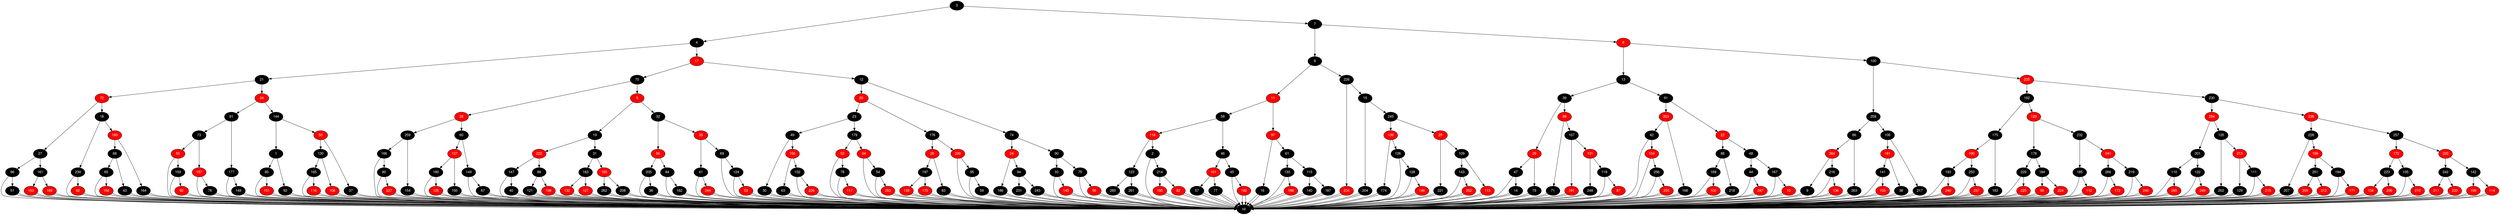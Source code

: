 digraph RB_Teste {
	node [fontname="Helvetica,Arial,sans-serif" style="filled"]
	edge [fontname="Helvetica,Arial,sans-serif" color="black"]

	{
		node [fillcolor=" black" fontcolor=" white"] nil 
		node [fillcolor=" black" fontcolor=" white"] 3 
		node [fillcolor=" black" fontcolor=" white"] 4 
		node [fillcolor=" black" fontcolor=" white"] 21 
		node [fillcolor=" red" fontcolor=" white"] 72 
		node [fillcolor=" black" fontcolor=" white"] 27 
		node [fillcolor=" black" fontcolor=" white"] 96 
		node [fillcolor=" black" fontcolor=" white"] 51 
		node [fillcolor=" black" fontcolor=" white"] 161 
		node [fillcolor=" red" fontcolor=" white"] 153 
		node [fillcolor=" red" fontcolor=" white"] 189 
		node [fillcolor=" black" fontcolor=" white"] 18 
		node [fillcolor=" black" fontcolor=" white"] 239 
		node [fillcolor=" red" fontcolor=" white"] 62 
		node [fillcolor=" red" fontcolor=" white"] 160 
		node [fillcolor=" black" fontcolor=" white"] 68 
		node [fillcolor=" black" fontcolor=" white"] 65 
		node [fillcolor=" red" fontcolor=" white"] 158 
		node [fillcolor=" black" fontcolor=" white"] 43 
		node [fillcolor=" black" fontcolor=" white"] 164 
		node [fillcolor=" red" fontcolor=" white"] 34 
		node [fillcolor=" black" fontcolor=" white"] 81 
		node [fillcolor=" black" fontcolor=" white"] 73 
		node [fillcolor=" red" fontcolor=" white"] 55 
		node [fillcolor=" black" fontcolor=" white"] 159 
		node [fillcolor=" red" fontcolor=" white"] 92 
		node [fillcolor=" red" fontcolor=" white"] 157 
		node [fillcolor=" black" fontcolor=" white"] 76 
		node [fillcolor=" black" fontcolor=" white"] 177 
		node [fillcolor=" black" fontcolor=" white"] 148 
		node [fillcolor=" black" fontcolor=" white"] 144 
		node [fillcolor=" black" fontcolor=" white"] 1 
		node [fillcolor=" black" fontcolor=" white"] 85 
		node [fillcolor=" red" fontcolor=" white"] 151 
		node [fillcolor=" black" fontcolor=" white"] 93 
		node [fillcolor=" red" fontcolor=" white"] 50 
		node [fillcolor=" black" fontcolor=" white"] 130 
		node [fillcolor=" black" fontcolor=" white"] 165 
		node [fillcolor=" red" fontcolor=" white"] 116 
		node [fillcolor=" red" fontcolor=" white"] 108 
		node [fillcolor=" black" fontcolor=" white"] 37 
		node [fillcolor=" red" fontcolor=" white"] 17 
		node [fillcolor=" black" fontcolor=" white"] 70 
		node [fillcolor=" red" fontcolor=" white"] 28 
		node [fillcolor=" black" fontcolor=" white"] 259 
		node [fillcolor=" black" fontcolor=" white"] 166 
		node [fillcolor=" black" fontcolor=" white"] 80 
		node [fillcolor=" red" fontcolor=" white"] 227 
		node [fillcolor=" black" fontcolor=" white"] 154 
		node [fillcolor=" black" fontcolor=" white"] 60 
		node [fillcolor=" red" fontcolor=" white"] 137 
		node [fillcolor=" black" fontcolor=" white"] 180 
		node [fillcolor=" red" fontcolor=" white"] 125 
		node [fillcolor=" black" fontcolor=" white"] 150 
		node [fillcolor=" black" fontcolor=" white"] 149 
		node [fillcolor=" black" fontcolor=" white"] 67 
		node [fillcolor=" red" fontcolor=" white"] 5 
		node [fillcolor=" black" fontcolor=" white"] 19 
		node [fillcolor=" red" fontcolor=" white"] 222 
		node [fillcolor=" black" fontcolor=" white"] 147 
		node [fillcolor=" black" fontcolor=" white"] 40 
		node [fillcolor=" black" fontcolor=" white"] 88 
		node [fillcolor=" black" fontcolor=" white"] 121 
		node [fillcolor=" red" fontcolor=" white"] 198 
		node [fillcolor=" black" fontcolor=" white"] 31 
		node [fillcolor=" black" fontcolor=" white"] 163 
		node [fillcolor=" red" fontcolor=" white"] 132 
		node [fillcolor=" red" fontcolor=" white"] 127 
		node [fillcolor=" red" fontcolor=" white"] 155 
		node [fillcolor=" black" fontcolor=" white"] 262 
		node [fillcolor=" black" fontcolor=" white"] 208 
		node [fillcolor=" black" fontcolor=" white"] 32 
		node [fillcolor=" red" fontcolor=" white"] 56 
		node [fillcolor=" black" fontcolor=" white"] 205 
		node [fillcolor=" black" fontcolor=" white"] 36 
		node [fillcolor=" black" fontcolor=" white"] 84 
		node [fillcolor=" black" fontcolor=" white"] 162 
		node [fillcolor=" red" fontcolor=" white"] 35 
		node [fillcolor=" black" fontcolor=" white"] 41 
		node [fillcolor=" red" fontcolor=" white"] 244 
		node [fillcolor=" black" fontcolor=" white"] 69 
		node [fillcolor=" black" fontcolor=" white"] 124 
		node [fillcolor=" red" fontcolor=" white"] 53 
		node [fillcolor=" black" fontcolor=" white"] 12 
		node [fillcolor=" red" fontcolor=" white"] 20 
		node [fillcolor=" black" fontcolor=" white"] 23 
		node [fillcolor=" black" fontcolor=" white"] 49 
		node [fillcolor=" black" fontcolor=" white"] 30 
		node [fillcolor=" red" fontcolor=" white"] 156 
		node [fillcolor=" black" fontcolor=" white"] 63 
		node [fillcolor=" black" fontcolor=" white"] 152 
		node [fillcolor=" red" fontcolor=" white"] 236 
		node [fillcolor=" black" fontcolor=" white"] 179 
		node [fillcolor=" red" fontcolor=" white"] 52 
		node [fillcolor=" black" fontcolor=" white"] 78 
		node [fillcolor=" red" fontcolor=" white"] 117 
		node [fillcolor=" red" fontcolor=" white"] 64 
		node [fillcolor=" black" fontcolor=" white"] 54 
		node [fillcolor=" red" fontcolor=" white"] 253 
		node [fillcolor=" black" fontcolor=" white"] 176 
		node [fillcolor=" red" fontcolor=" white"] 26 
		node [fillcolor=" black" fontcolor=" white"] 197 
		node [fillcolor=" red" fontcolor=" white"] 139 
		node [fillcolor=" red" fontcolor=" white"] 170 
		node [fillcolor=" black" fontcolor=" white"] 83 
		node [fillcolor=" red" fontcolor=" white"] 200 
		node [fillcolor=" black" fontcolor=" white"] 95 
		node [fillcolor=" black" fontcolor=" white"] 59 
		node [fillcolor=" black" fontcolor=" white"] 74 
		node [fillcolor=" red" fontcolor=" white"] 24 
		node [fillcolor=" black" fontcolor=" white"] 186 
		node [fillcolor=" black" fontcolor=" white"] 94 
		node [fillcolor=" black" fontcolor=" white"] 231 
		node [fillcolor=" black" fontcolor=" white"] 243 
		node [fillcolor=" black" fontcolor=" white"] 90 
		node [fillcolor=" black" fontcolor=" white"] 33 
		node [fillcolor=" red" fontcolor=" white"] 145 
		node [fillcolor=" black" fontcolor=" white"] 75 
		node [fillcolor=" red" fontcolor=" white"] 98 
		node [fillcolor=" black" fontcolor=" white"] 7 
		node [fillcolor=" black" fontcolor=" white"] 8 
		node [fillcolor=" red" fontcolor=" white"] 11 
		node [fillcolor=" black" fontcolor=" white"] 58 
		node [fillcolor=" red" fontcolor=" white"] 118 
		node [fillcolor=" black" fontcolor=" white"] 123 
		node [fillcolor=" black" fontcolor=" white"] 260 
		node [fillcolor=" black" fontcolor=" white"] 261 
		node [fillcolor=" black" fontcolor=" white"] 2 
		node [fillcolor=" black" fontcolor=" white"] 214 
		node [fillcolor=" red" fontcolor=" white"] 195 
		node [fillcolor=" red" fontcolor=" white"] 82 
		node [fillcolor=" black" fontcolor=" white"] 46 
		node [fillcolor=" red" fontcolor=" white"] 101 
		node [fillcolor=" black" fontcolor=" white"] 57 
		node [fillcolor=" black" fontcolor=" white"] 77 
		node [fillcolor=" black" fontcolor=" white"] 45 
		node [fillcolor=" red" fontcolor=" white"] 192 
		node [fillcolor=" red" fontcolor=" white"] 97 
		node [fillcolor=" black" fontcolor=" white"] 16 
		node [fillcolor=" black" fontcolor=" white"] 61 
		node [fillcolor=" black" fontcolor=" white"] 133 
		node [fillcolor=" red" fontcolor=" white"] 188 
		node [fillcolor=" black" fontcolor=" white"] 115 
		node [fillcolor=" black" fontcolor=" white"] 140 
		node [fillcolor=" black" fontcolor=" white"] 187 
		node [fillcolor=" black" fontcolor=" white"] 226 
		node [fillcolor=" red" fontcolor=" white"] 234 
		node [fillcolor=" black" fontcolor=" white"] 15 
		node [fillcolor=" black" fontcolor=" white"] 204 
		node [fillcolor=" black" fontcolor=" white"] 245 
		node [fillcolor=" red" fontcolor=" white"] 138 
		node [fillcolor=" black" fontcolor=" white"] 174 
		node [fillcolor=" black" fontcolor=" white"] 126 
		node [fillcolor=" black" fontcolor=" white"] 128 
		node [fillcolor=" red" fontcolor=" white"] 146 
		node [fillcolor=" red" fontcolor=" white"] 25 
		node [fillcolor=" black" fontcolor=" white"] 221 
		node [fillcolor=" black" fontcolor=" white"] 109 
		node [fillcolor=" black" fontcolor=" white"] 143 
		node [fillcolor=" red" fontcolor=" white"] 252 
		node [fillcolor=" red" fontcolor=" white"] 113 
		node [fillcolor=" red" fontcolor=" white"] 6 
		node [fillcolor=" black" fontcolor=" white"] 13 
		node [fillcolor=" black" fontcolor=" white"] 39 
		node [fillcolor=" red" fontcolor=" white"] 29 
		node [fillcolor=" black" fontcolor=" white"] 47 
		node [fillcolor=" black" fontcolor=" white"] 14 
		node [fillcolor=" black" fontcolor=" white"] 79 
		node [fillcolor=" red" fontcolor=" white"] 89 
		node [fillcolor=" black" fontcolor=" white"] 71 
		node [fillcolor=" black" fontcolor=" white"] 107 
		node [fillcolor=" red" fontcolor=" white"] 191 
		node [fillcolor=" red" fontcolor=" white"] 131 
		node [fillcolor=" black" fontcolor=" white"] 248 
		node [fillcolor=" black" fontcolor=" white"] 119 
		node [fillcolor=" red" fontcolor=" white"] 87 
		node [fillcolor=" black" fontcolor=" white"] 91 
		node [fillcolor=" red" fontcolor=" white"] 203 
		node [fillcolor=" black" fontcolor=" white"] 42 
		node [fillcolor=" red" fontcolor=" white"] 104 
		node [fillcolor=" black" fontcolor=" white"] 256 
		node [fillcolor=" red" fontcolor=" white"] 255 
		node [fillcolor=" black" fontcolor=" white"] 168 
		node [fillcolor=" red" fontcolor=" white"] 22 
		node [fillcolor=" black" fontcolor=" white"] 86 
		node [fillcolor=" black" fontcolor=" white"] 169 
		node [fillcolor=" red" fontcolor=" white"] 102 
		node [fillcolor=" black" fontcolor=" white"] 218 
		node [fillcolor=" black" fontcolor=" white"] 48 
		node [fillcolor=" black" fontcolor=" white"] 44 
		node [fillcolor=" red" fontcolor=" white"] 247 
		node [fillcolor=" black" fontcolor=" white"] 167 
		node [fillcolor=" red" fontcolor=" white"] 10 
		node [fillcolor=" black" fontcolor=" white"] 100 
		node [fillcolor=" black" fontcolor=" white"] 258 
		node [fillcolor=" black" fontcolor=" white"] 66 
		node [fillcolor=" red" fontcolor=" white"] 264 
		node [fillcolor=" black" fontcolor=" white"] 9 
		node [fillcolor=" black" fontcolor=" white"] 216 
		node [fillcolor=" red" fontcolor=" white"] 136 
		node [fillcolor=" black" fontcolor=" white"] 263 
		node [fillcolor=" black" fontcolor=" white"] 106 
		node [fillcolor=" red" fontcolor=" white"] 181 
		node [fillcolor=" black" fontcolor=" white"] 141 
		node [fillcolor=" red" fontcolor=" white"] 103 
		node [fillcolor=" black" fontcolor=" white"] 38 
		node [fillcolor=" black" fontcolor=" white"] 217 
		node [fillcolor=" red" fontcolor=" white"] 235 
		node [fillcolor=" black" fontcolor=" white"] 182 
		node [fillcolor=" black" fontcolor=" white"] 175 
		node [fillcolor=" red" fontcolor=" white"] 190 
		node [fillcolor=" black" fontcolor=" white"] 193 
		node [fillcolor=" red" fontcolor=" white"] 240 
		node [fillcolor=" black" fontcolor=" white"] 250 
		node [fillcolor=" red" fontcolor=" white"] 237 
		node [fillcolor=" black" fontcolor=" white"] 183 
		node [fillcolor=" red" fontcolor=" white"] 120 
		node [fillcolor=" black" fontcolor=" white"] 178 
		node [fillcolor=" black" fontcolor=" white"] 229 
		node [fillcolor=" red" fontcolor=" white"] 225 
		node [fillcolor=" black" fontcolor=" white"] 184 
		node [fillcolor=" red" fontcolor=" white"] 99 
		node [fillcolor=" red" fontcolor=" white"] 224 
		node [fillcolor=" black" fontcolor=" white"] 232 
		node [fillcolor=" black" fontcolor=" white"] 185 
		node [fillcolor=" red" fontcolor=" white"] 112 
		node [fillcolor=" red" fontcolor=" white"] 241 
		node [fillcolor=" black" fontcolor=" white"] 266 
		node [fillcolor=" red" fontcolor=" white"] 173 
		node [fillcolor=" black" fontcolor=" white"] 219 
		node [fillcolor=" red" fontcolor=" white"] 246 
		node [fillcolor=" black" fontcolor=" white"] 230 
		node [fillcolor=" red" fontcolor=" white"] 254 
		node [fillcolor=" black" fontcolor=" white"] 201 
		node [fillcolor=" black" fontcolor=" white"] 110 
		node [fillcolor=" red" fontcolor=" white"] 265 
		node [fillcolor=" black" fontcolor=" white"] 122 
		node [fillcolor=" red" fontcolor=" white"] 249 
		node [fillcolor=" black" fontcolor=" white"] 135 
		node [fillcolor=" black" fontcolor=" white"] 202 
		node [fillcolor=" red" fontcolor=" white"] 213 
		node [fillcolor=" black" fontcolor=" white"] 129 
		node [fillcolor=" black" fontcolor=" white"] 111 
		node [fillcolor=" red" fontcolor=" white"] 215 
		node [fillcolor=" red" fontcolor=" white"] 238 
		node [fillcolor=" black" fontcolor=" white"] 228 
		node [fillcolor=" black" fontcolor=" white"] 207 
		node [fillcolor=" red" fontcolor=" white"] 196 
		node [fillcolor=" black" fontcolor=" white"] 251 
		node [fillcolor=" red" fontcolor=" white"] 209 
		node [fillcolor=" red" fontcolor=" white"] 212 
		node [fillcolor=" black" fontcolor=" white"] 194 
		node [fillcolor=" red" fontcolor=" white"] 171 
		node [fillcolor=" black" fontcolor=" white"] 257 
		node [fillcolor=" red" fontcolor=" white"] 172 
		node [fillcolor=" black" fontcolor=" white"] 223 
		node [fillcolor=" red" fontcolor=" white"] 134 
		node [fillcolor=" red" fontcolor=" white"] 206 
		node [fillcolor=" black" fontcolor=" white"] 105 
		node [fillcolor=" red" fontcolor=" white"] 210 
		node [fillcolor=" red" fontcolor=" white"] 220 
		node [fillcolor=" black" fontcolor=" white"] 242 
		node [fillcolor=" red" fontcolor=" white"] 211 
		node [fillcolor=" red" fontcolor=" white"] 233 
		node [fillcolor=" black" fontcolor=" white"] 142 
		node [fillcolor=" red" fontcolor=" white"] 199 
		node [fillcolor=" red" fontcolor=" white"] 114 
	}

	3 -> 4 
	3 -> 7 
	4 -> 21 
	4 -> 17 
	21 -> 72 
	21 -> 34 
	72 -> 27 
	72 -> 18 
	27 -> 96 
	27 -> 161 
	96 -> 51 
	96 -> nil 
	51 -> nil 
	51 -> nil 
	161 -> 153 
	161 -> 189 
	153 -> nil 
	153 -> nil 
	189 -> nil 
	189 -> nil 
	18 -> 239 
	18 -> 160 
	239 -> 62 
	239 -> nil 
	62 -> nil 
	62 -> nil 
	160 -> 68 
	160 -> 164 
	68 -> 65 
	68 -> 43 
	65 -> 158 
	65 -> nil 
	158 -> nil 
	158 -> nil 
	43 -> nil 
	43 -> nil 
	164 -> nil 
	164 -> nil 
	34 -> 81 
	34 -> 144 
	81 -> 73 
	81 -> 177 
	73 -> 55 
	73 -> 157 
	55 -> 159 
	55 -> nil 
	159 -> 92 
	159 -> nil 
	92 -> nil 
	92 -> nil 
	157 -> 76 
	157 -> nil 
	76 -> nil 
	76 -> nil 
	177 -> 148 
	177 -> nil 
	148 -> nil 
	148 -> nil 
	144 -> 1 
	144 -> 50 
	1 -> 85 
	1 -> 93 
	85 -> 151 
	85 -> nil 
	151 -> nil 
	151 -> nil 
	93 -> nil 
	93 -> nil 
	50 -> 130 
	50 -> 37 
	130 -> 165 
	130 -> 108 
	165 -> 116 
	165 -> nil 
	116 -> nil 
	116 -> nil 
	108 -> nil 
	108 -> nil 
	37 -> nil 
	37 -> nil 
	17 -> 70 
	17 -> 12 
	70 -> 28 
	70 -> 5 
	28 -> 259 
	28 -> 60 
	259 -> 166 
	259 -> 154 
	166 -> 80 
	166 -> nil 
	80 -> 227 
	80 -> nil 
	227 -> nil 
	227 -> nil 
	154 -> nil 
	154 -> nil 
	60 -> 137 
	60 -> 149 
	137 -> 180 
	137 -> 150 
	180 -> 125 
	180 -> nil 
	125 -> nil 
	125 -> nil 
	150 -> nil 
	150 -> nil 
	149 -> 67 
	149 -> nil 
	67 -> nil 
	67 -> nil 
	5 -> 19 
	5 -> 32 
	19 -> 222 
	19 -> 31 
	222 -> 147 
	222 -> 88 
	147 -> 40 
	147 -> nil 
	40 -> nil 
	40 -> nil 
	88 -> 121 
	88 -> 198 
	121 -> nil 
	121 -> nil 
	198 -> nil 
	198 -> nil 
	31 -> 163 
	31 -> 155 
	163 -> 132 
	163 -> 127 
	132 -> nil 
	132 -> nil 
	127 -> nil 
	127 -> nil 
	155 -> 262 
	155 -> 208 
	262 -> nil 
	262 -> nil 
	208 -> nil 
	208 -> nil 
	32 -> 56 
	32 -> 35 
	56 -> 205 
	56 -> 84 
	205 -> 36 
	205 -> nil 
	36 -> nil 
	36 -> nil 
	84 -> 162 
	84 -> nil 
	162 -> nil 
	162 -> nil 
	35 -> 41 
	35 -> 69 
	41 -> 244 
	41 -> nil 
	244 -> nil 
	244 -> nil 
	69 -> 124 
	69 -> nil 
	124 -> 53 
	124 -> nil 
	53 -> nil 
	53 -> nil 
	12 -> 20 
	12 -> 74 
	20 -> 23 
	20 -> 176 
	23 -> 49 
	23 -> 179 
	49 -> 30 
	49 -> 156 
	30 -> nil 
	30 -> nil 
	156 -> 63 
	156 -> 152 
	63 -> nil 
	63 -> nil 
	152 -> 236 
	152 -> nil 
	236 -> nil 
	236 -> nil 
	179 -> 52 
	179 -> 64 
	52 -> 78 
	52 -> nil 
	78 -> 117 
	78 -> nil 
	117 -> nil 
	117 -> nil 
	64 -> 54 
	64 -> nil 
	54 -> 253 
	54 -> nil 
	253 -> nil 
	253 -> nil 
	176 -> 26 
	176 -> 200 
	26 -> 197 
	26 -> 83 
	197 -> 139 
	197 -> 170 
	139 -> nil 
	139 -> nil 
	170 -> nil 
	170 -> nil 
	83 -> nil 
	83 -> nil 
	200 -> 95 
	200 -> nil 
	95 -> 59 
	95 -> nil 
	59 -> nil 
	59 -> nil 
	74 -> 24 
	74 -> 90 
	24 -> 186 
	24 -> 94 
	186 -> nil 
	186 -> nil 
	94 -> 231 
	94 -> 243 
	231 -> nil 
	231 -> nil 
	243 -> nil 
	243 -> nil 
	90 -> 33 
	90 -> 75 
	33 -> 145 
	33 -> nil 
	145 -> nil 
	145 -> nil 
	75 -> 98 
	75 -> nil 
	98 -> nil 
	98 -> nil 
	7 -> 8 
	7 -> 6 
	8 -> 11 
	8 -> 226 
	11 -> 58 
	11 -> 97 
	58 -> 118 
	58 -> 46 
	118 -> 123 
	118 -> 2 
	123 -> 260 
	123 -> 261 
	260 -> nil 
	260 -> nil 
	261 -> nil 
	261 -> nil 
	2 -> 214 
	2 -> nil 
	214 -> 195 
	214 -> 82 
	195 -> nil 
	195 -> nil 
	82 -> nil 
	82 -> nil 
	46 -> 101 
	46 -> 45 
	101 -> 57 
	101 -> 77 
	57 -> nil 
	57 -> nil 
	77 -> nil 
	77 -> nil 
	45 -> 192 
	45 -> nil 
	192 -> nil 
	192 -> nil 
	97 -> 16 
	97 -> 61 
	16 -> nil 
	16 -> nil 
	61 -> 133 
	61 -> 115 
	133 -> 188 
	133 -> nil 
	188 -> nil 
	188 -> nil 
	115 -> 140 
	115 -> 187 
	140 -> nil 
	140 -> nil 
	187 -> nil 
	187 -> nil 
	226 -> 234 
	226 -> 15 
	234 -> nil 
	234 -> nil 
	15 -> 204 
	15 -> 245 
	204 -> nil 
	204 -> nil 
	245 -> 138 
	245 -> 25 
	138 -> 174 
	138 -> 126 
	174 -> nil 
	174 -> nil 
	126 -> 128 
	126 -> nil 
	128 -> 146 
	128 -> nil 
	146 -> nil 
	146 -> nil 
	25 -> 221 
	25 -> 109 
	221 -> nil 
	221 -> nil 
	109 -> 143 
	109 -> 113 
	143 -> 252 
	143 -> nil 
	252 -> nil 
	252 -> nil 
	113 -> nil 
	113 -> nil 
	6 -> 13 
	6 -> 100 
	13 -> 39 
	13 -> 91 
	39 -> 29 
	39 -> 89 
	29 -> 47 
	29 -> 79 
	47 -> 14 
	47 -> nil 
	14 -> nil 
	14 -> nil 
	79 -> nil 
	79 -> nil 
	89 -> 71 
	89 -> 107 
	71 -> nil 
	71 -> nil 
	107 -> 191 
	107 -> 131 
	191 -> nil 
	191 -> nil 
	131 -> 248 
	131 -> 119 
	248 -> nil 
	248 -> nil 
	119 -> 87 
	119 -> nil 
	87 -> nil 
	87 -> nil 
	91 -> 203 
	91 -> 22 
	203 -> 42 
	203 -> 168 
	42 -> 104 
	42 -> nil 
	104 -> 256 
	104 -> nil 
	256 -> 255 
	256 -> nil 
	255 -> nil 
	255 -> nil 
	168 -> nil 
	168 -> nil 
	22 -> 86 
	22 -> 48 
	86 -> 169 
	86 -> 218 
	169 -> 102 
	169 -> nil 
	102 -> nil 
	102 -> nil 
	218 -> nil 
	218 -> nil 
	48 -> 44 
	48 -> 167 
	44 -> 247 
	44 -> nil 
	247 -> nil 
	247 -> nil 
	167 -> 10 
	167 -> nil 
	10 -> nil 
	10 -> nil 
	100 -> 258 
	100 -> 235 
	258 -> 66 
	258 -> 106 
	66 -> 264 
	66 -> 263 
	264 -> 9 
	264 -> 216 
	9 -> nil 
	9 -> nil 
	216 -> 136 
	216 -> nil 
	136 -> nil 
	136 -> nil 
	263 -> nil 
	263 -> nil 
	106 -> 181 
	106 -> 217 
	181 -> 141 
	181 -> 38 
	141 -> 103 
	141 -> nil 
	103 -> nil 
	103 -> nil 
	38 -> nil 
	38 -> nil 
	217 -> nil 
	217 -> nil 
	235 -> 182 
	235 -> 230 
	182 -> 175 
	182 -> 120 
	175 -> 190 
	175 -> 183 
	190 -> 193 
	190 -> 250 
	193 -> 240 
	193 -> nil 
	240 -> nil 
	240 -> nil 
	250 -> 237 
	250 -> nil 
	237 -> nil 
	237 -> nil 
	183 -> nil 
	183 -> nil 
	120 -> 178 
	120 -> 232 
	178 -> 229 
	178 -> 184 
	229 -> 225 
	229 -> nil 
	225 -> nil 
	225 -> nil 
	184 -> 99 
	184 -> 224 
	99 -> nil 
	99 -> nil 
	224 -> nil 
	224 -> nil 
	232 -> 185 
	232 -> 241 
	185 -> 112 
	185 -> nil 
	112 -> nil 
	112 -> nil 
	241 -> 266 
	241 -> 219 
	266 -> 173 
	266 -> nil 
	173 -> nil 
	173 -> nil 
	219 -> 246 
	219 -> nil 
	246 -> nil 
	246 -> nil 
	230 -> 254 
	230 -> 238 
	254 -> 201 
	254 -> 135 
	201 -> 110 
	201 -> 122 
	110 -> 265 
	110 -> nil 
	265 -> nil 
	265 -> nil 
	122 -> 249 
	122 -> nil 
	249 -> nil 
	249 -> nil 
	135 -> 202 
	135 -> 213 
	202 -> nil 
	202 -> nil 
	213 -> 129 
	213 -> 111 
	129 -> nil 
	129 -> nil 
	111 -> 215 
	111 -> nil 
	215 -> nil 
	215 -> nil 
	238 -> 228 
	238 -> 257 
	228 -> 207 
	228 -> 196 
	207 -> nil 
	207 -> nil 
	196 -> 251 
	196 -> 194 
	251 -> 209 
	251 -> 212 
	209 -> nil 
	209 -> nil 
	212 -> nil 
	212 -> nil 
	194 -> 171 
	194 -> nil 
	171 -> nil 
	171 -> nil 
	257 -> 172 
	257 -> 220 
	172 -> 223 
	172 -> 105 
	223 -> 134 
	223 -> 206 
	134 -> nil 
	134 -> nil 
	206 -> nil 
	206 -> nil 
	105 -> 210 
	105 -> nil 
	210 -> nil 
	210 -> nil 
	220 -> 242 
	220 -> 142 
	242 -> 211 
	242 -> 233 
	211 -> nil 
	211 -> nil 
	233 -> nil 
	233 -> nil 
	142 -> 199 
	142 -> 114 
	199 -> nil 
	199 -> nil 
	114 -> nil 
	114 -> nil 
}
